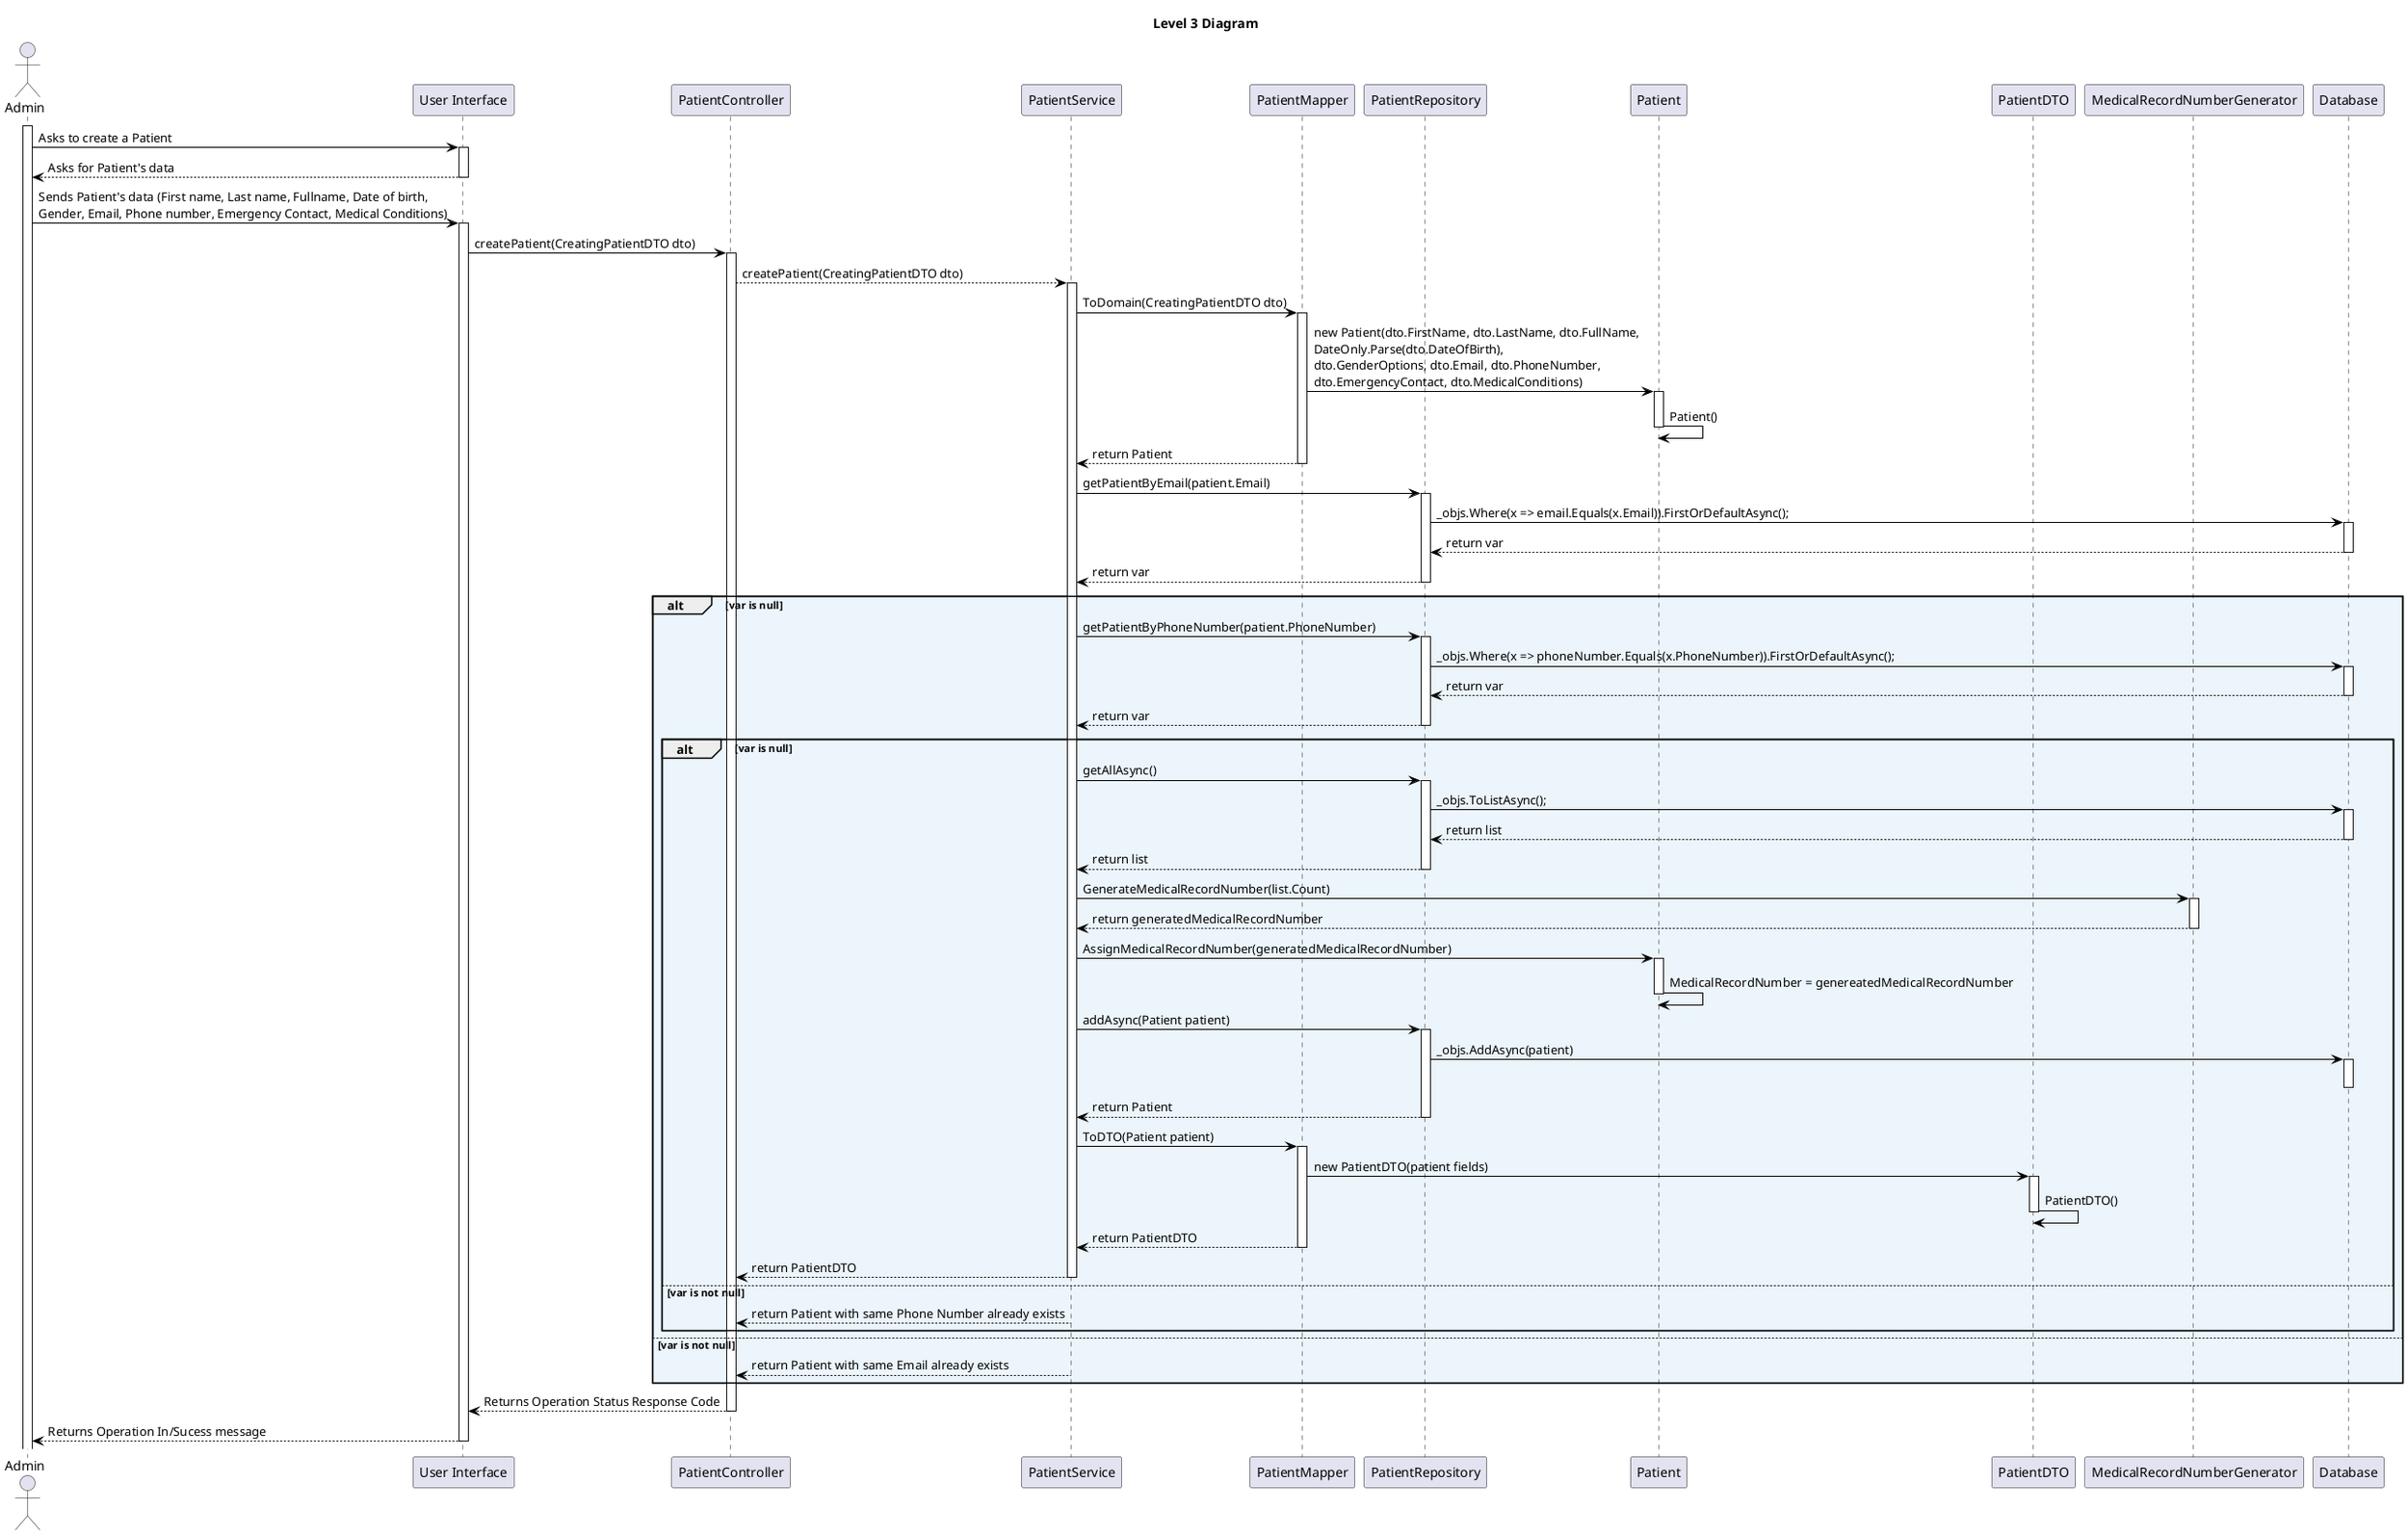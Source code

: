 @startuml level_3

title Level 3 Diagram

hide empty members
'skinparam Linetype ortho

skinparam class {
    BackgroundColor<<valueObject>> #D6EAF8
    BackgroundColor<<root>> #FDEBD0
    BackgroundColor<<service>> #D1F2EB
    BackgroundColor #FEF9E7
    ArrowColor Black
}

skinparam package {
    BackgroundColor #EBF5FB
}

actor Admin as A
participant "User Interface" as UI
participant "PatientController" as C
participant "PatientService" as S
participant "PatientMapper" as M
participant "PatientRepository" as R
participant "Patient" as P
participant "PatientDTO" as DTO
participant "MedicalRecordNumberGenerator" as MRNG
participant "Database" as DB


activate A
A -> UI: Asks to create a Patient
activate UI
UI --> A: Asks for Patient's data
deactivate UI
A -> UI: Sends Patient's data (First name, Last name, Fullname, Date of birth, \nGender, Email, Phone number, Emergency Contact, Medical Conditions)
activate UI
UI -> C: createPatient(CreatingPatientDTO dto)
activate C
C --> S: createPatient(CreatingPatientDTO dto)
activate S
S -> M: ToDomain(CreatingPatientDTO dto)
activate M
M -> P: new Patient(dto.FirstName, dto.LastName, dto.FullName, \nDateOnly.Parse(dto.DateOfBirth), \ndto.GenderOptions, dto.Email, dto.PhoneNumber, \ndto.EmergencyContact, dto.MedicalConditions)
activate P
P -> P: Patient()
deactivate P
M --> S: return Patient
deactivate M
S -> R: getPatientByEmail(patient.Email)
activate R
R -> DB: _objs.Where(x => email.Equals(x.Email)).FirstOrDefaultAsync();
activate DB
DB --> R: return var
deactivate DB
R --> S: return var
deactivate R
alt var is null
    S -> R: getPatientByPhoneNumber(patient.PhoneNumber)
    activate R
    R -> DB: _objs.Where(x => phoneNumber.Equals(x.PhoneNumber)).FirstOrDefaultAsync();
    activate DB
    DB --> R: return var
    deactivate DB
    R --> S: return var
    deactivate R
    alt var is null
        S -> R: getAllAsync()
        activate R
        R -> DB: _objs.ToListAsync();
        activate DB
        DB --> R: return list
        deactivate DB
        R --> S: return list
        deactivate R
        S -> MRNG: GenerateMedicalRecordNumber(list.Count)
        activate MRNG
        MRNG --> S: return generatedMedicalRecordNumber
        deactivate MRNG
        S -> P: AssignMedicalRecordNumber(generatedMedicalRecordNumber)
        activate P
        P -> P: MedicalRecordNumber = genereatedMedicalRecordNumber
        deactivate P
        S -> R: addAsync(Patient patient)
        activate R
        R -> DB: _objs.AddAsync(patient)
        activate DB
        deactivate DB
        R --> S: return Patient
        deactivate R
        S -> M: ToDTO(Patient patient)
        activate M
        M -> DTO: new PatientDTO(patient fields)
        activate DTO
        DTO -> DTO: PatientDTO()
        deactivate DTO
        M --> S: return PatientDTO
        deactivate M
        S --> C: return PatientDTO
        deactivate S
    else var is not null
        S --> C: return Patient with same Phone Number already exists
        deactivate S
    end
else var is not null
    S --> C: return Patient with same Email already exists
    deactivate S
end
C --> UI: Returns Operation Status Response Code
deactivate C
UI --> A: Returns Operation In/Sucess message
deactivate UI


@enduml